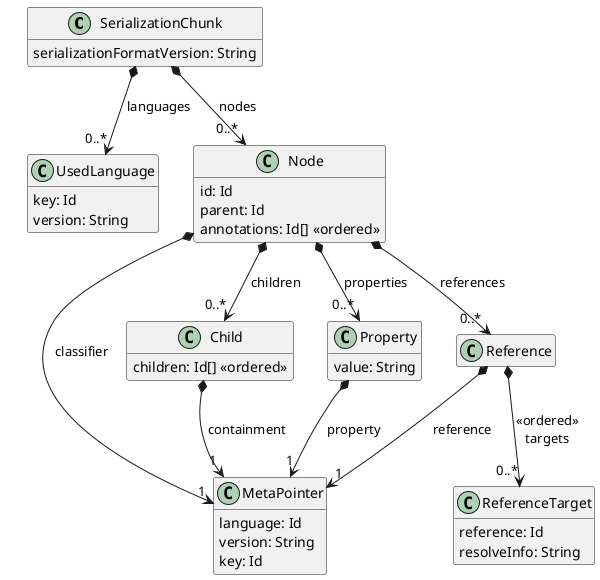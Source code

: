@startuml
'title Serialization Format

hide empty members

class SerializationChunk {
    serializationFormatVersion: String
}

SerializationChunk *--> "0..*" UsedLanguage: languages

class UsedLanguage {
    key: Id
    version: String
}

SerializationChunk *--> "0..*" Node: nodes

class Node {
    id: Id
    parent: Id
    annotations: Id[] <<ordered>>
}

Node *--> "1" MetaPointer: classifier

class MetaPointer {
    language: Id
    version: String
    key: Id
}

Node *--> "0..*" Child: children
class Child {
  children: Id[] <<ordered>>
}
Child *--> "1" MetaPointer: containment

Node *--> "0..*" Property: properties
class Property {
    value: String
}
Property *--> "1" MetaPointer: property


Node *--> "0..*" Reference: references
class Reference
Reference *--> "1" MetaPointer: reference
Reference *--> "0..*" ReferenceTarget: <<ordered>>\ntargets
class ReferenceTarget {
    reference: Id
    resolveInfo: String
}

@enduml